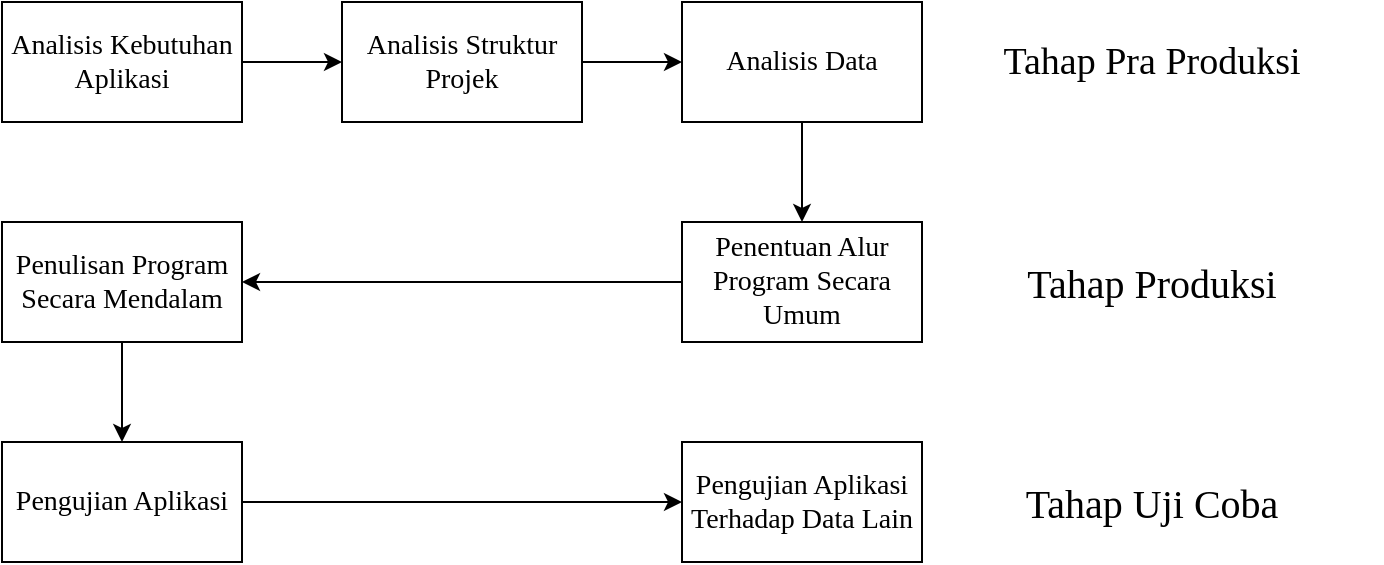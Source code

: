 <mxfile version="10.8.0" type="device"><diagram id="UMeupqcGYhuxUYTTc2Ak" name="Page-1"><mxGraphModel dx="919" dy="559" grid="1" gridSize="10" guides="1" tooltips="1" connect="1" arrows="1" fold="1" page="1" pageScale="1" pageWidth="850" pageHeight="1100" math="0" shadow="0"><root><mxCell id="0"/><mxCell id="1" parent="0"/><mxCell id="bSw_LnD4lK7izGKecAa0-10" style="edgeStyle=orthogonalEdgeStyle;rounded=0;orthogonalLoop=1;jettySize=auto;html=1;exitX=1;exitY=0.5;exitDx=0;exitDy=0;entryX=0;entryY=0.5;entryDx=0;entryDy=0;" edge="1" parent="1" source="bSw_LnD4lK7izGKecAa0-1" target="bSw_LnD4lK7izGKecAa0-4"><mxGeometry relative="1" as="geometry"/></mxCell><mxCell id="bSw_LnD4lK7izGKecAa0-1" value="Analisis Kebutuhan Aplikasi" style="rounded=0;whiteSpace=wrap;html=1;fontFamily=Times New Roman;fontSize=14;" vertex="1" parent="1"><mxGeometry x="20" y="20" width="120" height="60" as="geometry"/></mxCell><mxCell id="bSw_LnD4lK7izGKecAa0-12" style="edgeStyle=orthogonalEdgeStyle;rounded=0;orthogonalLoop=1;jettySize=auto;html=1;exitX=0.5;exitY=1;exitDx=0;exitDy=0;entryX=0.5;entryY=0;entryDx=0;entryDy=0;" edge="1" parent="1" source="bSw_LnD4lK7izGKecAa0-3" target="bSw_LnD4lK7izGKecAa0-5"><mxGeometry relative="1" as="geometry"/></mxCell><mxCell id="bSw_LnD4lK7izGKecAa0-3" value="Analisis Data" style="rounded=0;whiteSpace=wrap;html=1;fontFamily=Times New Roman;fontSize=14;" vertex="1" parent="1"><mxGeometry x="360" y="20" width="120" height="60" as="geometry"/></mxCell><mxCell id="bSw_LnD4lK7izGKecAa0-11" style="edgeStyle=orthogonalEdgeStyle;rounded=0;orthogonalLoop=1;jettySize=auto;html=1;exitX=1;exitY=0.5;exitDx=0;exitDy=0;" edge="1" parent="1" source="bSw_LnD4lK7izGKecAa0-4" target="bSw_LnD4lK7izGKecAa0-3"><mxGeometry relative="1" as="geometry"/></mxCell><mxCell id="bSw_LnD4lK7izGKecAa0-4" value="Analisis Struktur Projek" style="rounded=0;whiteSpace=wrap;html=1;fontFamily=Times New Roman;fontSize=14;" vertex="1" parent="1"><mxGeometry x="190" y="20" width="120" height="60" as="geometry"/></mxCell><mxCell id="bSw_LnD4lK7izGKecAa0-13" style="edgeStyle=orthogonalEdgeStyle;rounded=0;orthogonalLoop=1;jettySize=auto;html=1;exitX=0;exitY=0.5;exitDx=0;exitDy=0;entryX=1;entryY=0.5;entryDx=0;entryDy=0;" edge="1" parent="1" source="bSw_LnD4lK7izGKecAa0-5" target="bSw_LnD4lK7izGKecAa0-6"><mxGeometry relative="1" as="geometry"/></mxCell><mxCell id="bSw_LnD4lK7izGKecAa0-5" value="Penentuan Alur Program Secara Umum" style="rounded=0;whiteSpace=wrap;html=1;fontFamily=Times New Roman;fontSize=14;" vertex="1" parent="1"><mxGeometry x="360" y="130" width="120" height="60" as="geometry"/></mxCell><mxCell id="bSw_LnD4lK7izGKecAa0-14" style="edgeStyle=orthogonalEdgeStyle;rounded=0;orthogonalLoop=1;jettySize=auto;html=1;exitX=0.5;exitY=1;exitDx=0;exitDy=0;" edge="1" parent="1" source="bSw_LnD4lK7izGKecAa0-6" target="bSw_LnD4lK7izGKecAa0-7"><mxGeometry relative="1" as="geometry"/></mxCell><mxCell id="bSw_LnD4lK7izGKecAa0-6" value="Penulisan Program Secara Mendalam" style="rounded=0;whiteSpace=wrap;html=1;fontFamily=Times New Roman;fontSize=14;" vertex="1" parent="1"><mxGeometry x="20" y="130" width="120" height="60" as="geometry"/></mxCell><mxCell id="bSw_LnD4lK7izGKecAa0-15" style="edgeStyle=orthogonalEdgeStyle;rounded=0;orthogonalLoop=1;jettySize=auto;html=1;exitX=1;exitY=0.5;exitDx=0;exitDy=0;entryX=0;entryY=0.5;entryDx=0;entryDy=0;" edge="1" parent="1" source="bSw_LnD4lK7izGKecAa0-7" target="bSw_LnD4lK7izGKecAa0-8"><mxGeometry relative="1" as="geometry"/></mxCell><mxCell id="bSw_LnD4lK7izGKecAa0-7" value="Pengujian Aplikasi" style="rounded=0;whiteSpace=wrap;html=1;fontFamily=Times New Roman;fontSize=14;" vertex="1" parent="1"><mxGeometry x="20" y="240" width="120" height="60" as="geometry"/></mxCell><mxCell id="bSw_LnD4lK7izGKecAa0-8" value="Pengujian Aplikasi Terhadap Data Lain" style="rounded=0;whiteSpace=wrap;html=1;fontFamily=Times New Roman;fontSize=14;" vertex="1" parent="1"><mxGeometry x="360" y="240" width="120" height="60" as="geometry"/></mxCell><mxCell id="bSw_LnD4lK7izGKecAa0-16" value="&lt;font style=&quot;font-size: 19px&quot;&gt;Tahap Pra Produksi&lt;/font&gt;" style="text;html=1;strokeColor=none;fillColor=none;align=center;verticalAlign=middle;whiteSpace=wrap;rounded=0;fontFamily=Times New Roman;" vertex="1" parent="1"><mxGeometry x="480" y="25" width="230" height="50" as="geometry"/></mxCell><mxCell id="bSw_LnD4lK7izGKecAa0-17" value="&lt;font style=&quot;font-size: 20px&quot;&gt;Tahap Produksi&lt;/font&gt;" style="text;html=1;strokeColor=none;fillColor=none;align=center;verticalAlign=middle;whiteSpace=wrap;rounded=0;fontFamily=Times New Roman;" vertex="1" parent="1"><mxGeometry x="480" y="135" width="230" height="50" as="geometry"/></mxCell><mxCell id="bSw_LnD4lK7izGKecAa0-18" value="&lt;font style=&quot;font-size: 20px&quot;&gt;Tahap Uji Coba&lt;/font&gt;" style="text;html=1;strokeColor=none;fillColor=none;align=center;verticalAlign=middle;whiteSpace=wrap;rounded=0;fontFamily=Times New Roman;" vertex="1" parent="1"><mxGeometry x="480" y="245" width="230" height="50" as="geometry"/></mxCell></root></mxGraphModel></diagram></mxfile>